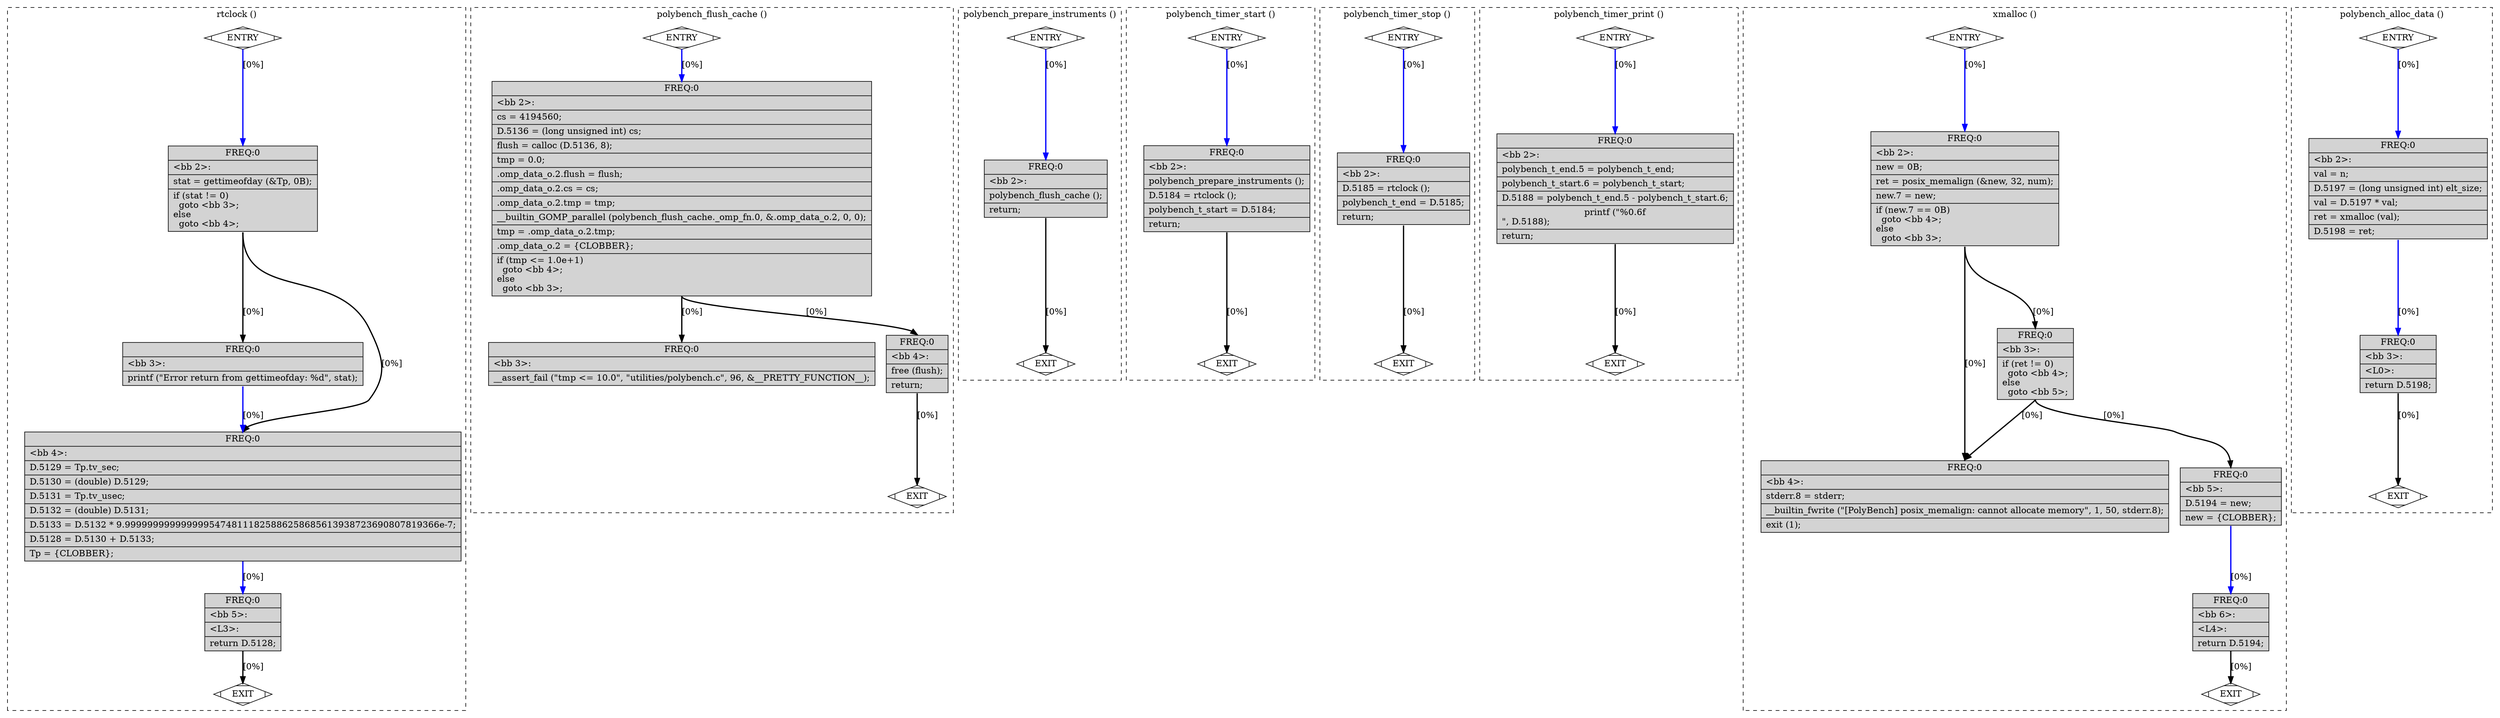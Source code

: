 digraph "polybench.c.012t.ompexp" {
overlap=false;
subgraph "cluster_rtclock" {
	style="dashed";
	color="black";
	label="rtclock ()";
	fn_2_basic_block_0 [shape=Mdiamond,style=filled,fillcolor=white,label="ENTRY"];

	fn_2_basic_block_1 [shape=Mdiamond,style=filled,fillcolor=white,label="EXIT"];

	fn_2_basic_block_2 [shape=record,style=filled,fillcolor=lightgrey,label="{ FREQ:0 |\<bb\ 2\>:\l\
|stat\ =\ gettimeofday\ (&Tp,\ 0B);\l\
|if\ (stat\ !=\ 0)\l\
\ \ goto\ \<bb\ 3\>;\l\
else\l\
\ \ goto\ \<bb\ 4\>;\l\
}"];

	fn_2_basic_block_3 [shape=record,style=filled,fillcolor=lightgrey,label="{ FREQ:0 |\<bb\ 3\>:\l\
|printf\ (\"Error\ return\ from\ gettimeofday:\ %d\",\ stat);\l\
}"];

	fn_2_basic_block_4 [shape=record,style=filled,fillcolor=lightgrey,label="{ FREQ:0 |\<bb\ 4\>:\l\
|D.5129\ =\ Tp.tv_sec;\l\
|D.5130\ =\ (double)\ D.5129;\l\
|D.5131\ =\ Tp.tv_usec;\l\
|D.5132\ =\ (double)\ D.5131;\l\
|D.5133\ =\ D.5132\ *\ 9.99999999999999954748111825886258685613938723690807819366e-7;\l\
|D.5128\ =\ D.5130\ +\ D.5133;\l\
|Tp\ =\ \{CLOBBER\};\l\
}"];

	fn_2_basic_block_5 [shape=record,style=filled,fillcolor=lightgrey,label="{ FREQ:0 |\<bb\ 5\>:\l\
|\<L3\>:\l\
|return\ D.5128;\l\
}"];

	fn_2_basic_block_0:s -> fn_2_basic_block_2:n [style="solid,bold",color=blue,weight=100,constraint=true, label="[0%]"];
	fn_2_basic_block_2:s -> fn_2_basic_block_3:n [style="solid,bold",color=black,weight=10,constraint=true, label="[0%]"];
	fn_2_basic_block_2:s -> fn_2_basic_block_4:n [style="solid,bold",color=black,weight=10,constraint=true, label="[0%]"];
	fn_2_basic_block_3:s -> fn_2_basic_block_4:n [style="solid,bold",color=blue,weight=100,constraint=true, label="[0%]"];
	fn_2_basic_block_4:s -> fn_2_basic_block_5:n [style="solid,bold",color=blue,weight=100,constraint=true, label="[0%]"];
	fn_2_basic_block_5:s -> fn_2_basic_block_1:n [style="solid,bold",color=black,weight=10,constraint=true, label="[0%]"];
	fn_2_basic_block_0:s -> fn_2_basic_block_1:n [style="invis",constraint=true];
}
subgraph "cluster_polybench_flush_cache" {
	style="dashed";
	color="black";
	label="polybench_flush_cache ()";
	fn_3_basic_block_0 [shape=Mdiamond,style=filled,fillcolor=white,label="ENTRY"];

	fn_3_basic_block_1 [shape=Mdiamond,style=filled,fillcolor=white,label="EXIT"];

	fn_3_basic_block_2 [shape=record,style=filled,fillcolor=lightgrey,label="{ FREQ:0 |\<bb\ 2\>:\l\
|cs\ =\ 4194560;\l\
|D.5136\ =\ (long\ unsigned\ int)\ cs;\l\
|flush\ =\ calloc\ (D.5136,\ 8);\l\
|tmp\ =\ 0.0;\l\
|.omp_data_o.2.flush\ =\ flush;\l\
|.omp_data_o.2.cs\ =\ cs;\l\
|.omp_data_o.2.tmp\ =\ tmp;\l\
|__builtin_GOMP_parallel\ (polybench_flush_cache._omp_fn.0,\ &.omp_data_o.2,\ 0,\ 0);\l\
|tmp\ =\ .omp_data_o.2.tmp;\l\
|.omp_data_o.2\ =\ \{CLOBBER\};\l\
|if\ (tmp\ \<=\ 1.0e+1)\l\
\ \ goto\ \<bb\ 4\>;\l\
else\l\
\ \ goto\ \<bb\ 3\>;\l\
}"];

	fn_3_basic_block_3 [shape=record,style=filled,fillcolor=lightgrey,label="{ FREQ:0 |\<bb\ 3\>:\l\
|__assert_fail\ (\"tmp\ \<=\ 10.0\",\ \"utilities/polybench.c\",\ 96,\ &__PRETTY_FUNCTION__);\l\
}"];

	fn_3_basic_block_4 [shape=record,style=filled,fillcolor=lightgrey,label="{ FREQ:0 |\<bb\ 4\>:\l\
|free\ (flush);\l\
|return;\l\
}"];

	fn_3_basic_block_0:s -> fn_3_basic_block_2:n [style="solid,bold",color=blue,weight=100,constraint=true, label="[0%]"];
	fn_3_basic_block_2:s -> fn_3_basic_block_4:n [style="solid,bold",color=black,weight=10,constraint=true, label="[0%]"];
	fn_3_basic_block_2:s -> fn_3_basic_block_3:n [style="solid,bold",color=black,weight=10,constraint=true, label="[0%]"];
	fn_3_basic_block_4:s -> fn_3_basic_block_1:n [style="solid,bold",color=black,weight=10,constraint=true, label="[0%]"];
	fn_3_basic_block_0:s -> fn_3_basic_block_1:n [style="invis",constraint=true];
}
subgraph "cluster_polybench_prepare_instruments" {
	style="dashed";
	color="black";
	label="polybench_prepare_instruments ()";
	fn_4_basic_block_0 [shape=Mdiamond,style=filled,fillcolor=white,label="ENTRY"];

	fn_4_basic_block_1 [shape=Mdiamond,style=filled,fillcolor=white,label="EXIT"];

	fn_4_basic_block_2 [shape=record,style=filled,fillcolor=lightgrey,label="{ FREQ:0 |\<bb\ 2\>:\l\
|polybench_flush_cache\ ();\l\
|return;\l\
}"];

	fn_4_basic_block_0:s -> fn_4_basic_block_2:n [style="solid,bold",color=blue,weight=100,constraint=true, label="[0%]"];
	fn_4_basic_block_2:s -> fn_4_basic_block_1:n [style="solid,bold",color=black,weight=10,constraint=true, label="[0%]"];
	fn_4_basic_block_0:s -> fn_4_basic_block_1:n [style="invis",constraint=true];
}
subgraph "cluster_polybench_timer_start" {
	style="dashed";
	color="black";
	label="polybench_timer_start ()";
	fn_5_basic_block_0 [shape=Mdiamond,style=filled,fillcolor=white,label="ENTRY"];

	fn_5_basic_block_1 [shape=Mdiamond,style=filled,fillcolor=white,label="EXIT"];

	fn_5_basic_block_2 [shape=record,style=filled,fillcolor=lightgrey,label="{ FREQ:0 |\<bb\ 2\>:\l\
|polybench_prepare_instruments\ ();\l\
|D.5184\ =\ rtclock\ ();\l\
|polybench_t_start\ =\ D.5184;\l\
|return;\l\
}"];

	fn_5_basic_block_0:s -> fn_5_basic_block_2:n [style="solid,bold",color=blue,weight=100,constraint=true, label="[0%]"];
	fn_5_basic_block_2:s -> fn_5_basic_block_1:n [style="solid,bold",color=black,weight=10,constraint=true, label="[0%]"];
	fn_5_basic_block_0:s -> fn_5_basic_block_1:n [style="invis",constraint=true];
}
subgraph "cluster_polybench_timer_stop" {
	style="dashed";
	color="black";
	label="polybench_timer_stop ()";
	fn_6_basic_block_0 [shape=Mdiamond,style=filled,fillcolor=white,label="ENTRY"];

	fn_6_basic_block_1 [shape=Mdiamond,style=filled,fillcolor=white,label="EXIT"];

	fn_6_basic_block_2 [shape=record,style=filled,fillcolor=lightgrey,label="{ FREQ:0 |\<bb\ 2\>:\l\
|D.5185\ =\ rtclock\ ();\l\
|polybench_t_end\ =\ D.5185;\l\
|return;\l\
}"];

	fn_6_basic_block_0:s -> fn_6_basic_block_2:n [style="solid,bold",color=blue,weight=100,constraint=true, label="[0%]"];
	fn_6_basic_block_2:s -> fn_6_basic_block_1:n [style="solid,bold",color=black,weight=10,constraint=true, label="[0%]"];
	fn_6_basic_block_0:s -> fn_6_basic_block_1:n [style="invis",constraint=true];
}
subgraph "cluster_polybench_timer_print" {
	style="dashed";
	color="black";
	label="polybench_timer_print ()";
	fn_7_basic_block_0 [shape=Mdiamond,style=filled,fillcolor=white,label="ENTRY"];

	fn_7_basic_block_1 [shape=Mdiamond,style=filled,fillcolor=white,label="EXIT"];

	fn_7_basic_block_2 [shape=record,style=filled,fillcolor=lightgrey,label="{ FREQ:0 |\<bb\ 2\>:\l\
|polybench_t_end.5\ =\ polybench_t_end;\l\
|polybench_t_start.6\ =\ polybench_t_start;\l\
|D.5188\ =\ polybench_t_end.5\ -\ polybench_t_start.6;\l\
|printf\ (\"%0.6f\n\",\ D.5188);\l\
|return;\l\
}"];

	fn_7_basic_block_0:s -> fn_7_basic_block_2:n [style="solid,bold",color=blue,weight=100,constraint=true, label="[0%]"];
	fn_7_basic_block_2:s -> fn_7_basic_block_1:n [style="solid,bold",color=black,weight=10,constraint=true, label="[0%]"];
	fn_7_basic_block_0:s -> fn_7_basic_block_1:n [style="invis",constraint=true];
}
subgraph "cluster_xmalloc" {
	style="dashed";
	color="black";
	label="xmalloc ()";
	fn_8_basic_block_0 [shape=Mdiamond,style=filled,fillcolor=white,label="ENTRY"];

	fn_8_basic_block_1 [shape=Mdiamond,style=filled,fillcolor=white,label="EXIT"];

	fn_8_basic_block_2 [shape=record,style=filled,fillcolor=lightgrey,label="{ FREQ:0 |\<bb\ 2\>:\l\
|new\ =\ 0B;\l\
|ret\ =\ posix_memalign\ (&new,\ 32,\ num);\l\
|new.7\ =\ new;\l\
|if\ (new.7\ ==\ 0B)\l\
\ \ goto\ \<bb\ 4\>;\l\
else\l\
\ \ goto\ \<bb\ 3\>;\l\
}"];

	fn_8_basic_block_3 [shape=record,style=filled,fillcolor=lightgrey,label="{ FREQ:0 |\<bb\ 3\>:\l\
|if\ (ret\ !=\ 0)\l\
\ \ goto\ \<bb\ 4\>;\l\
else\l\
\ \ goto\ \<bb\ 5\>;\l\
}"];

	fn_8_basic_block_4 [shape=record,style=filled,fillcolor=lightgrey,label="{ FREQ:0 |\<bb\ 4\>:\l\
|stderr.8\ =\ stderr;\l\
|__builtin_fwrite\ (\"[PolyBench]\ posix_memalign:\ cannot\ allocate\ memory\",\ 1,\ 50,\ stderr.8);\l\
|exit\ (1);\l\
}"];

	fn_8_basic_block_5 [shape=record,style=filled,fillcolor=lightgrey,label="{ FREQ:0 |\<bb\ 5\>:\l\
|D.5194\ =\ new;\l\
|new\ =\ \{CLOBBER\};\l\
}"];

	fn_8_basic_block_6 [shape=record,style=filled,fillcolor=lightgrey,label="{ FREQ:0 |\<bb\ 6\>:\l\
|\<L4\>:\l\
|return\ D.5194;\l\
}"];

	fn_8_basic_block_0:s -> fn_8_basic_block_2:n [style="solid,bold",color=blue,weight=100,constraint=true, label="[0%]"];
	fn_8_basic_block_2:s -> fn_8_basic_block_4:n [style="solid,bold",color=black,weight=10,constraint=true, label="[0%]"];
	fn_8_basic_block_2:s -> fn_8_basic_block_3:n [style="solid,bold",color=black,weight=10,constraint=true, label="[0%]"];
	fn_8_basic_block_3:s -> fn_8_basic_block_4:n [style="solid,bold",color=black,weight=10,constraint=true, label="[0%]"];
	fn_8_basic_block_3:s -> fn_8_basic_block_5:n [style="solid,bold",color=black,weight=10,constraint=true, label="[0%]"];
	fn_8_basic_block_5:s -> fn_8_basic_block_6:n [style="solid,bold",color=blue,weight=100,constraint=true, label="[0%]"];
	fn_8_basic_block_6:s -> fn_8_basic_block_1:n [style="solid,bold",color=black,weight=10,constraint=true, label="[0%]"];
	fn_8_basic_block_0:s -> fn_8_basic_block_1:n [style="invis",constraint=true];
}
subgraph "cluster_polybench_alloc_data" {
	style="dashed";
	color="black";
	label="polybench_alloc_data ()";
	fn_9_basic_block_0 [shape=Mdiamond,style=filled,fillcolor=white,label="ENTRY"];

	fn_9_basic_block_1 [shape=Mdiamond,style=filled,fillcolor=white,label="EXIT"];

	fn_9_basic_block_2 [shape=record,style=filled,fillcolor=lightgrey,label="{ FREQ:0 |\<bb\ 2\>:\l\
|val\ =\ n;\l\
|D.5197\ =\ (long\ unsigned\ int)\ elt_size;\l\
|val\ =\ D.5197\ *\ val;\l\
|ret\ =\ xmalloc\ (val);\l\
|D.5198\ =\ ret;\l\
}"];

	fn_9_basic_block_3 [shape=record,style=filled,fillcolor=lightgrey,label="{ FREQ:0 |\<bb\ 3\>:\l\
|\<L0\>:\l\
|return\ D.5198;\l\
}"];

	fn_9_basic_block_0:s -> fn_9_basic_block_2:n [style="solid,bold",color=blue,weight=100,constraint=true, label="[0%]"];
	fn_9_basic_block_2:s -> fn_9_basic_block_3:n [style="solid,bold",color=blue,weight=100,constraint=true, label="[0%]"];
	fn_9_basic_block_3:s -> fn_9_basic_block_1:n [style="solid,bold",color=black,weight=10,constraint=true, label="[0%]"];
	fn_9_basic_block_0:s -> fn_9_basic_block_1:n [style="invis",constraint=true];
}
}
